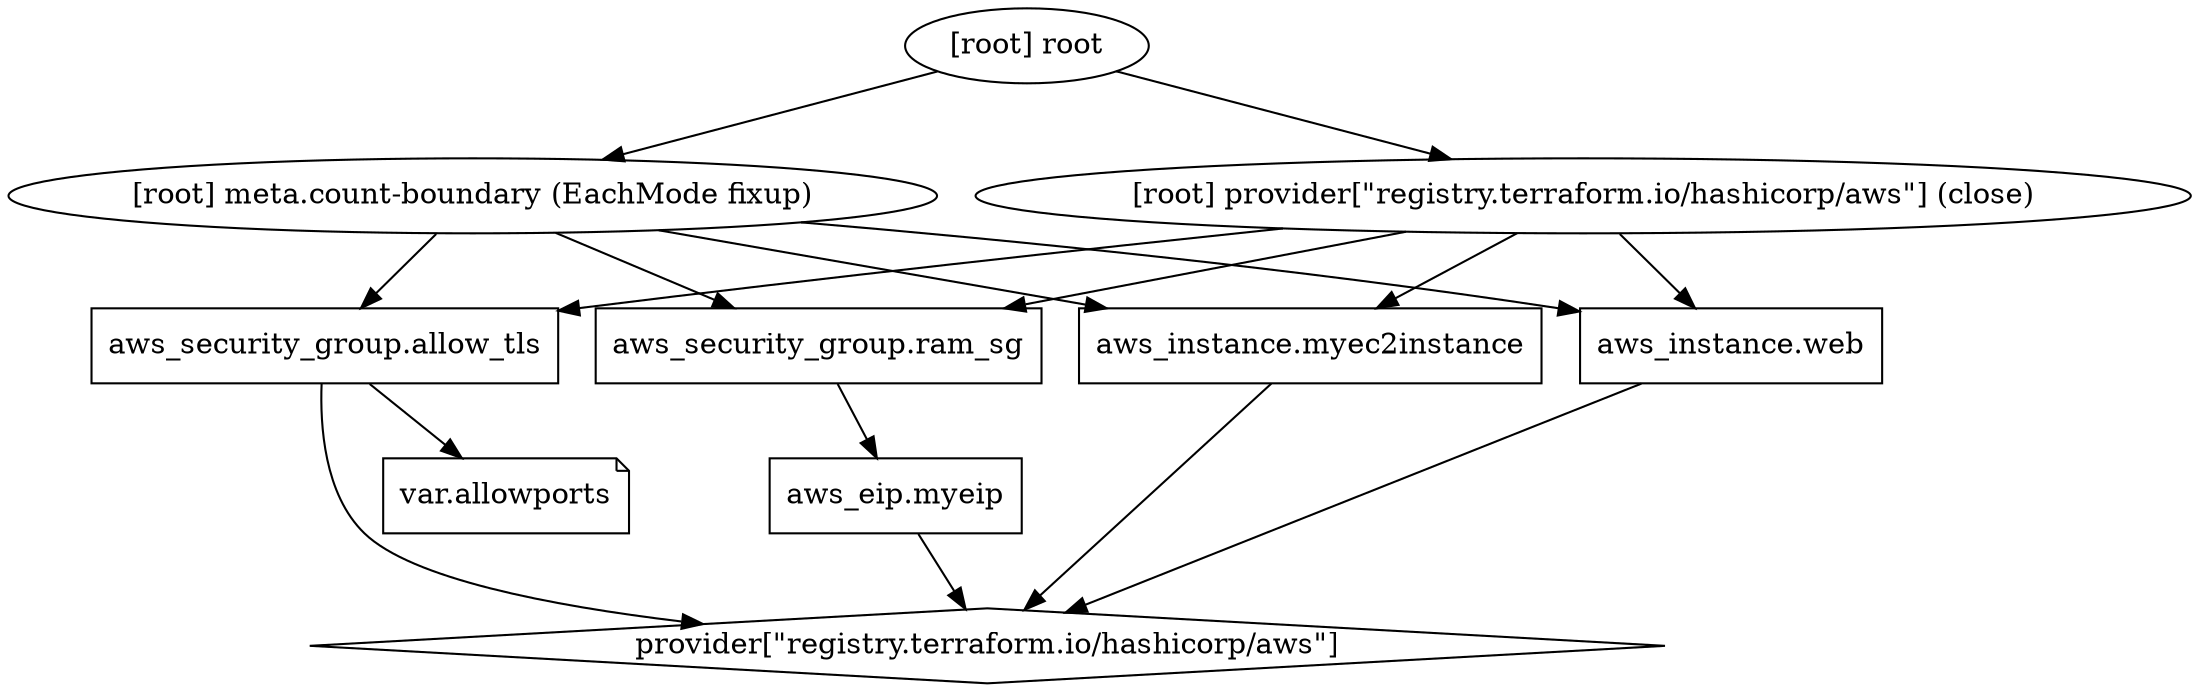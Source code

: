 digraph {
	compound = "true"
	newrank = "true"
	subgraph "root" {
		"[root] aws_eip.myeip (expand)" [label = "aws_eip.myeip", shape = "box"]
		"[root] aws_instance.myec2instance (expand)" [label = "aws_instance.myec2instance", shape = "box"]
		"[root] aws_instance.web (expand)" [label = "aws_instance.web", shape = "box"]
		"[root] aws_security_group.allow_tls (expand)" [label = "aws_security_group.allow_tls", shape = "box"]
		"[root] aws_security_group.ram_sg (expand)" [label = "aws_security_group.ram_sg", shape = "box"]
		"[root] provider[\"registry.terraform.io/hashicorp/aws\"]" [label = "provider[\"registry.terraform.io/hashicorp/aws\"]", shape = "diamond"]
		"[root] var.allowports" [label = "var.allowports", shape = "note"]
		"[root] aws_eip.myeip (expand)" -> "[root] provider[\"registry.terraform.io/hashicorp/aws\"]"
		"[root] aws_instance.myec2instance (expand)" -> "[root] provider[\"registry.terraform.io/hashicorp/aws\"]"
		"[root] aws_instance.web (expand)" -> "[root] provider[\"registry.terraform.io/hashicorp/aws\"]"
		"[root] aws_security_group.allow_tls (expand)" -> "[root] provider[\"registry.terraform.io/hashicorp/aws\"]"
		"[root] aws_security_group.allow_tls (expand)" -> "[root] var.allowports"
		"[root] aws_security_group.ram_sg (expand)" -> "[root] aws_eip.myeip (expand)"
		"[root] meta.count-boundary (EachMode fixup)" -> "[root] aws_instance.myec2instance (expand)"
		"[root] meta.count-boundary (EachMode fixup)" -> "[root] aws_instance.web (expand)"
		"[root] meta.count-boundary (EachMode fixup)" -> "[root] aws_security_group.allow_tls (expand)"
		"[root] meta.count-boundary (EachMode fixup)" -> "[root] aws_security_group.ram_sg (expand)"
		"[root] provider[\"registry.terraform.io/hashicorp/aws\"] (close)" -> "[root] aws_instance.myec2instance (expand)"
		"[root] provider[\"registry.terraform.io/hashicorp/aws\"] (close)" -> "[root] aws_instance.web (expand)"
		"[root] provider[\"registry.terraform.io/hashicorp/aws\"] (close)" -> "[root] aws_security_group.allow_tls (expand)"
		"[root] provider[\"registry.terraform.io/hashicorp/aws\"] (close)" -> "[root] aws_security_group.ram_sg (expand)"
		"[root] root" -> "[root] meta.count-boundary (EachMode fixup)"
		"[root] root" -> "[root] provider[\"registry.terraform.io/hashicorp/aws\"] (close)"
	}
}

